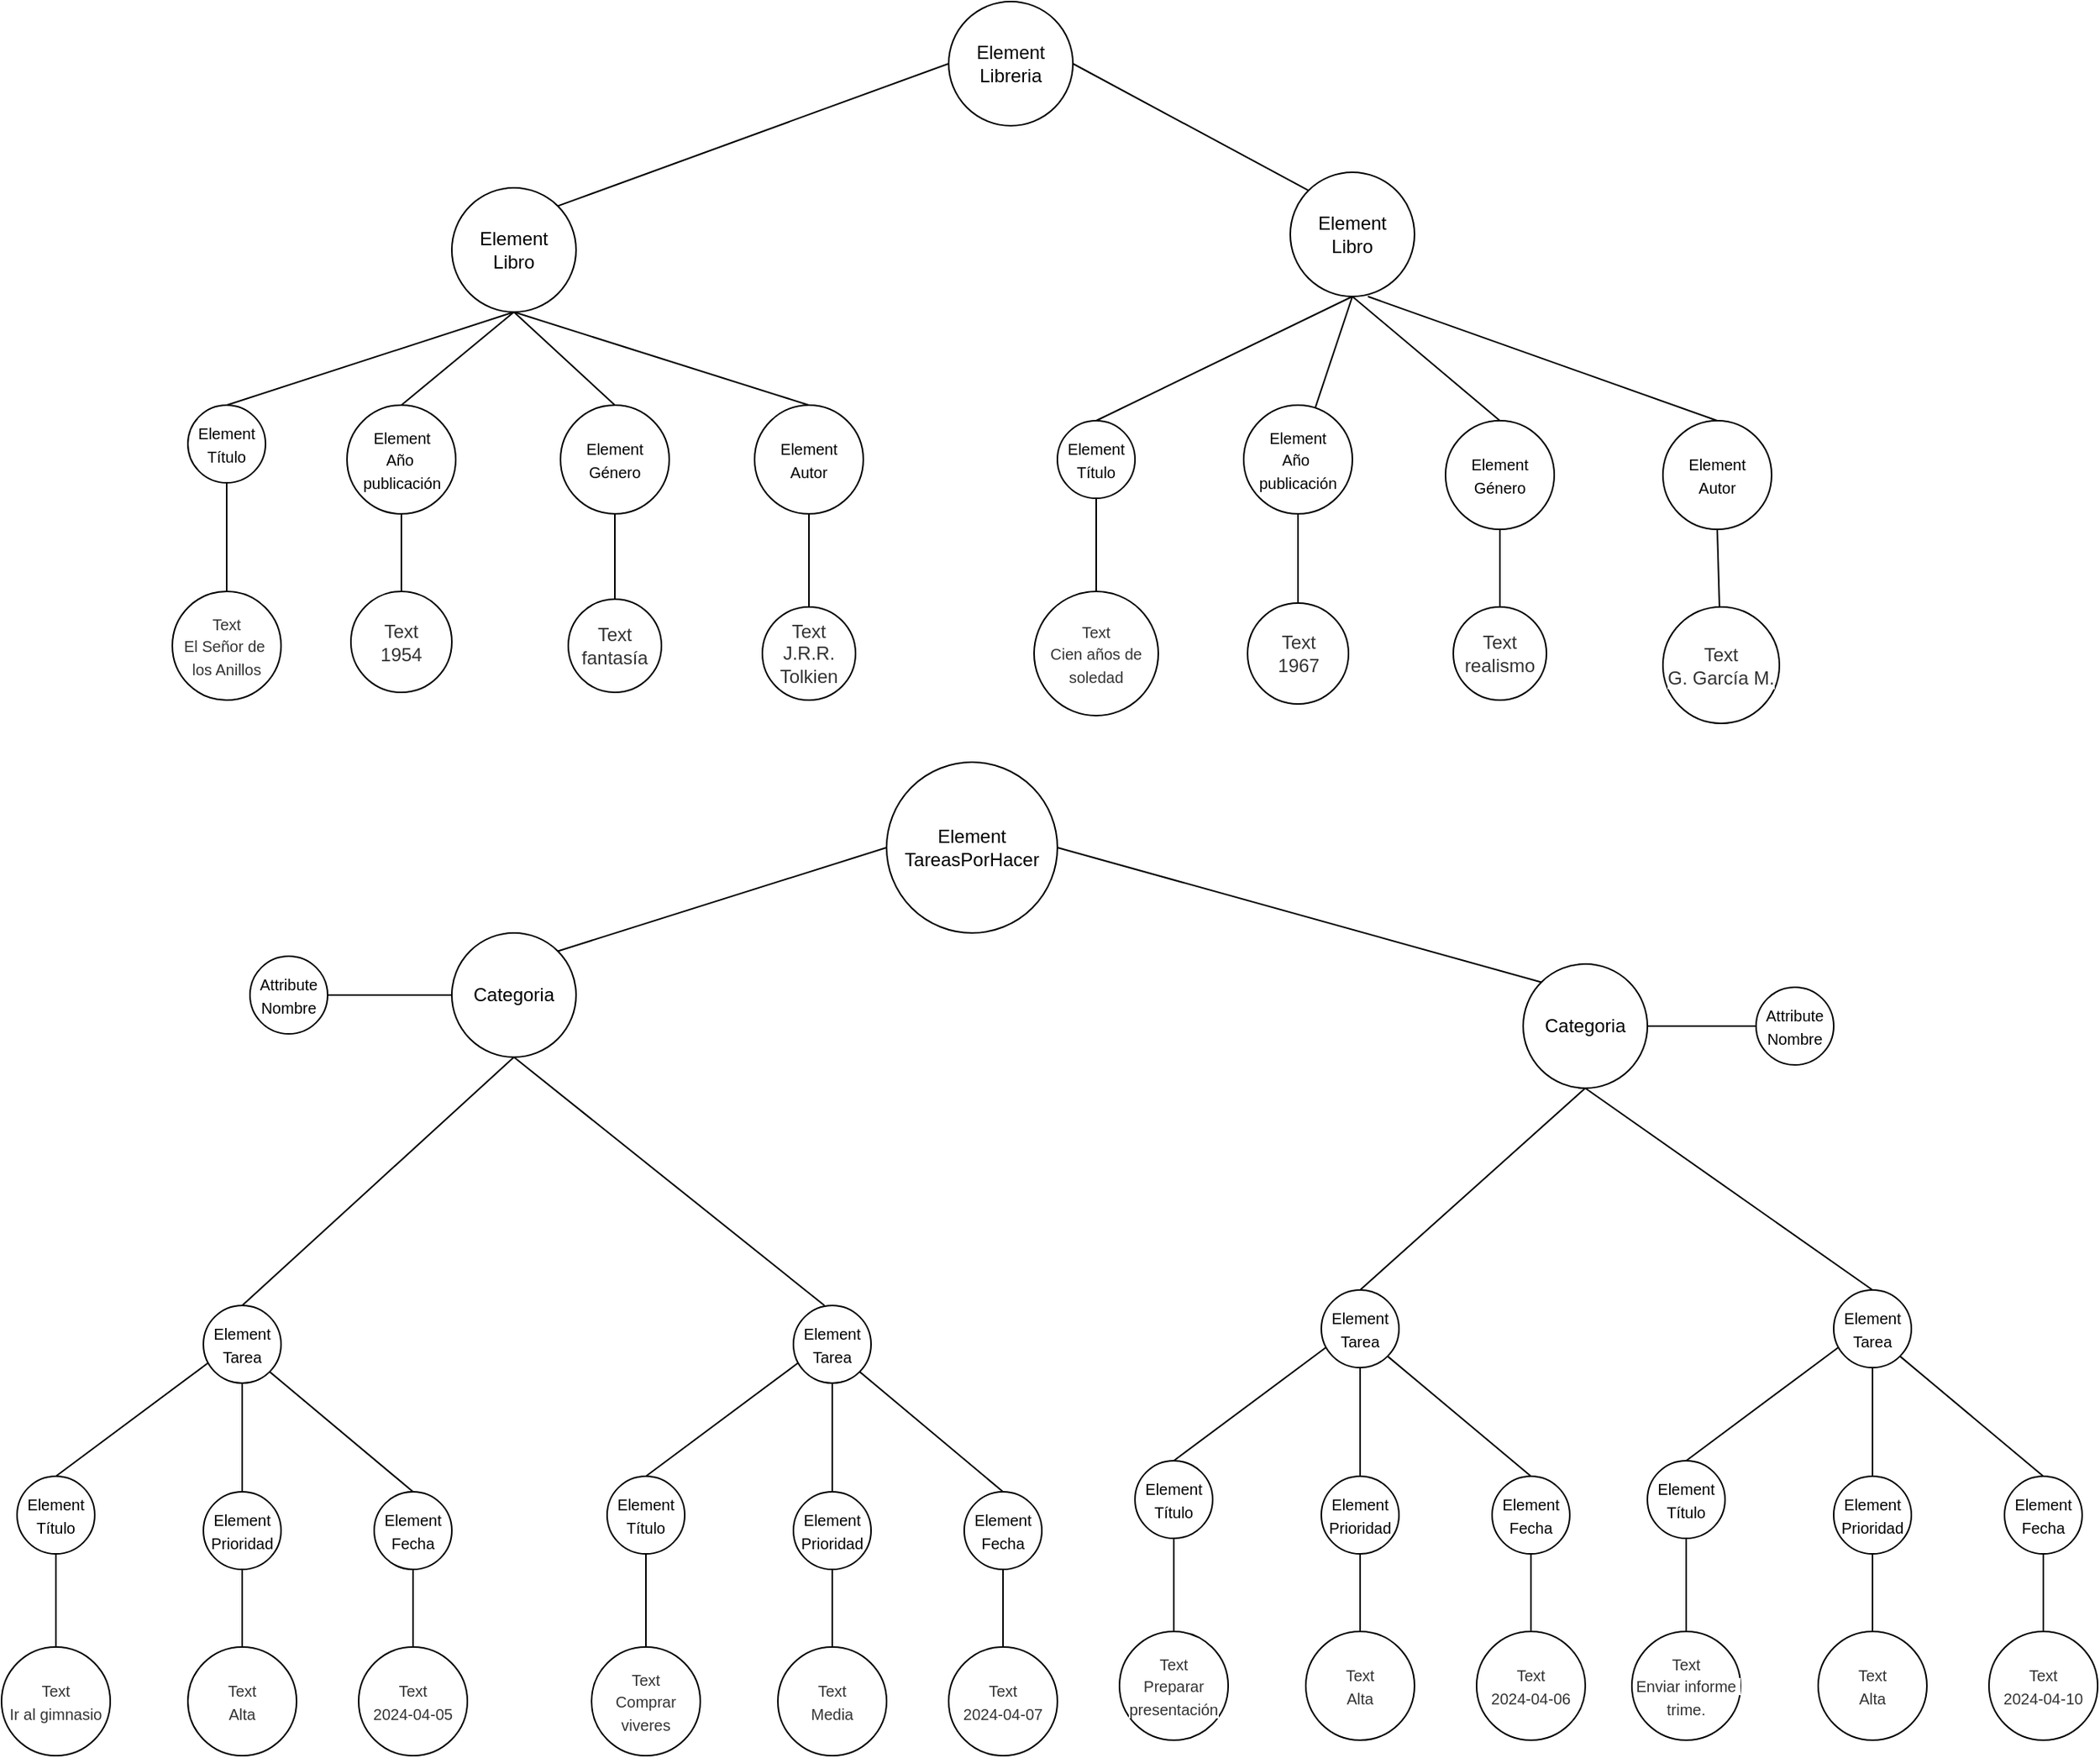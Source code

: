 <mxfile version="24.3.0" type="google">
  <diagram name="Página-1" id="5Twiwai1UK3e8zOSAzRv">
    <mxGraphModel grid="1" page="1" gridSize="10" guides="1" tooltips="1" connect="1" arrows="1" fold="1" pageScale="1" pageWidth="827" pageHeight="1169" math="0" shadow="0">
      <root>
        <mxCell id="0" />
        <mxCell id="1" parent="0" />
        <mxCell id="o6pBtjhR5YSSXf5VR4lM-1" value="&lt;div&gt;Element&lt;/div&gt;Libreria" style="ellipse;whiteSpace=wrap;html=1;aspect=fixed;" vertex="1" parent="1">
          <mxGeometry x="520" y="20" width="80" height="80" as="geometry" />
        </mxCell>
        <mxCell id="o6pBtjhR5YSSXf5VR4lM-29" style="rounded=0;orthogonalLoop=1;jettySize=auto;html=1;exitX=1;exitY=0;exitDx=0;exitDy=0;entryX=0;entryY=0.5;entryDx=0;entryDy=0;endArrow=none;endFill=0;" edge="1" parent="1" source="o6pBtjhR5YSSXf5VR4lM-2" target="o6pBtjhR5YSSXf5VR4lM-1">
          <mxGeometry relative="1" as="geometry" />
        </mxCell>
        <mxCell id="o6pBtjhR5YSSXf5VR4lM-2" value="&lt;div&gt;Element&lt;/div&gt;Libro" style="ellipse;whiteSpace=wrap;html=1;aspect=fixed;" vertex="1" parent="1">
          <mxGeometry x="200" y="140" width="80" height="80" as="geometry" />
        </mxCell>
        <mxCell id="o6pBtjhR5YSSXf5VR4lM-39" style="edgeStyle=none;rounded=0;orthogonalLoop=1;jettySize=auto;html=1;exitX=0.5;exitY=0;exitDx=0;exitDy=0;entryX=0.5;entryY=1;entryDx=0;entryDy=0;strokeColor=default;align=center;verticalAlign=middle;fontFamily=Helvetica;fontSize=11;fontColor=default;labelBackgroundColor=default;endArrow=none;endFill=0;" edge="1" parent="1" source="o6pBtjhR5YSSXf5VR4lM-4" target="o6pBtjhR5YSSXf5VR4lM-15">
          <mxGeometry relative="1" as="geometry" />
        </mxCell>
        <mxCell id="o6pBtjhR5YSSXf5VR4lM-4" value="&lt;div&gt;&lt;font style=&quot;font-size: 10px;&quot;&gt;&lt;span&gt;&lt;span style=&quot;font-family: Verdana, sans-serif; color: rgb(51, 51, 51); background-color: rgb(255, 255, 255); font-variant-numeric: normal; font-variant-east-asian: normal; font-variant-alternates: normal; font-variant-position: normal; vertical-align: baseline; white-space-collapse: preserve;&quot;&gt;Text&lt;/span&gt;&lt;/span&gt;&lt;/font&gt;&lt;/div&gt;&lt;font style=&quot;font-size: 10px;&quot;&gt;&lt;span id=&quot;docs-internal-guid-106531d8-7fff-f247-0d74-8bb287e70b33&quot;&gt;&lt;span style=&quot;font-family: Verdana, sans-serif; color: rgb(51, 51, 51); background-color: rgb(255, 255, 255); font-variant-numeric: normal; font-variant-east-asian: normal; font-variant-alternates: normal; font-variant-position: normal; vertical-align: baseline; white-space-collapse: preserve;&quot;&gt;El Señor de &lt;/span&gt;&lt;/span&gt;&lt;/font&gt;&lt;div&gt;&lt;font style=&quot;font-size: 10px;&quot;&gt;&lt;span&gt;&lt;span style=&quot;font-family: Verdana, sans-serif; color: rgb(51, 51, 51); background-color: rgb(255, 255, 255); font-variant-numeric: normal; font-variant-east-asian: normal; font-variant-alternates: normal; font-variant-position: normal; vertical-align: baseline; white-space-collapse: preserve;&quot;&gt;los Anillos&lt;/span&gt;&lt;/span&gt;&lt;/font&gt;&lt;/div&gt;" style="ellipse;whiteSpace=wrap;html=1;aspect=fixed;" vertex="1" parent="1">
          <mxGeometry x="20" y="400" width="70" height="70" as="geometry" />
        </mxCell>
        <mxCell id="o6pBtjhR5YSSXf5VR4lM-41" style="edgeStyle=none;rounded=0;orthogonalLoop=1;jettySize=auto;html=1;exitX=0.5;exitY=0;exitDx=0;exitDy=0;entryX=0.5;entryY=1;entryDx=0;entryDy=0;strokeColor=default;align=center;verticalAlign=middle;fontFamily=Helvetica;fontSize=11;fontColor=default;labelBackgroundColor=default;endArrow=none;endFill=0;" edge="1" parent="1" source="o6pBtjhR5YSSXf5VR4lM-5" target="o6pBtjhR5YSSXf5VR4lM-17">
          <mxGeometry relative="1" as="geometry" />
        </mxCell>
        <mxCell id="o6pBtjhR5YSSXf5VR4lM-5" value="&lt;div&gt;&lt;font style=&quot;font-size: 12px;&quot;&gt;&lt;span&gt;&lt;span style=&quot;font-family: Verdana, sans-serif; color: rgb(51, 51, 51); background-color: rgb(255, 255, 255); font-variant-numeric: normal; font-variant-east-asian: normal; font-variant-alternates: normal; font-variant-position: normal; vertical-align: baseline; white-space-collapse: preserve;&quot;&gt;Text&lt;/span&gt;&lt;/span&gt;&lt;/font&gt;&lt;/div&gt;&lt;font style=&quot;font-size: 12px;&quot;&gt;&lt;span id=&quot;docs-internal-guid-4497d489-7fff-da2d-8f1e-22391c9214c0&quot;&gt;&lt;span style=&quot;font-family: Verdana, sans-serif; color: rgb(51, 51, 51); background-color: rgb(255, 255, 255); font-variant-numeric: normal; font-variant-east-asian: normal; font-variant-alternates: normal; font-variant-position: normal; vertical-align: baseline; white-space-collapse: preserve;&quot;&gt;fantasía&lt;/span&gt;&lt;/span&gt;&lt;/font&gt;" style="ellipse;whiteSpace=wrap;html=1;aspect=fixed;" vertex="1" parent="1">
          <mxGeometry x="275" y="405" width="60" height="60" as="geometry" />
        </mxCell>
        <mxCell id="o6pBtjhR5YSSXf5VR4lM-40" style="edgeStyle=none;rounded=0;orthogonalLoop=1;jettySize=auto;html=1;exitX=0.5;exitY=0;exitDx=0;exitDy=0;entryX=0.5;entryY=1;entryDx=0;entryDy=0;strokeColor=default;align=center;verticalAlign=middle;fontFamily=Helvetica;fontSize=11;fontColor=default;labelBackgroundColor=default;endArrow=none;endFill=0;" edge="1" parent="1" source="o6pBtjhR5YSSXf5VR4lM-7" target="o6pBtjhR5YSSXf5VR4lM-16">
          <mxGeometry relative="1" as="geometry" />
        </mxCell>
        <mxCell id="o6pBtjhR5YSSXf5VR4lM-7" value="&lt;div&gt;&lt;span&gt;&lt;span style=&quot;font-family: Verdana, sans-serif; color: rgb(51, 51, 51); background-color: rgb(255, 255, 255); font-variant-numeric: normal; font-variant-east-asian: normal; font-variant-alternates: normal; font-variant-position: normal; vertical-align: baseline; white-space-collapse: preserve;&quot;&gt;&lt;font style=&quot;font-size: 12px;&quot;&gt;Text&lt;/font&gt;&lt;/span&gt;&lt;/span&gt;&lt;/div&gt;&lt;span id=&quot;docs-internal-guid-92114d91-7fff-11ef-9238-b62f416aaee5&quot;&gt;&lt;span style=&quot;font-family: Verdana, sans-serif; color: rgb(51, 51, 51); background-color: rgb(255, 255, 255); font-variant-numeric: normal; font-variant-east-asian: normal; font-variant-alternates: normal; font-variant-position: normal; vertical-align: baseline; white-space-collapse: preserve;&quot;&gt;&lt;font style=&quot;font-size: 12px;&quot;&gt;1954&lt;/font&gt;&lt;/span&gt;&lt;/span&gt;" style="ellipse;whiteSpace=wrap;html=1;aspect=fixed;" vertex="1" parent="1">
          <mxGeometry x="135" y="400" width="65" height="65" as="geometry" />
        </mxCell>
        <mxCell id="o6pBtjhR5YSSXf5VR4lM-42" style="edgeStyle=none;rounded=0;orthogonalLoop=1;jettySize=auto;html=1;exitX=0.5;exitY=0;exitDx=0;exitDy=0;entryX=0.5;entryY=1;entryDx=0;entryDy=0;strokeColor=default;align=center;verticalAlign=middle;fontFamily=Helvetica;fontSize=11;fontColor=default;labelBackgroundColor=default;endArrow=none;endFill=0;" edge="1" parent="1" source="o6pBtjhR5YSSXf5VR4lM-9" target="o6pBtjhR5YSSXf5VR4lM-18">
          <mxGeometry relative="1" as="geometry" />
        </mxCell>
        <mxCell id="o6pBtjhR5YSSXf5VR4lM-9" value="&lt;div&gt;&lt;font style=&quot;font-size: 12px;&quot;&gt;&lt;span&gt;&lt;span style=&quot;font-family: Verdana, sans-serif; color: rgb(51, 51, 51); background-color: rgb(255, 255, 255); font-variant-numeric: normal; font-variant-east-asian: normal; font-variant-alternates: normal; font-variant-position: normal; vertical-align: baseline; white-space-collapse: preserve;&quot;&gt;Text&lt;/span&gt;&lt;/span&gt;&lt;/font&gt;&lt;/div&gt;&lt;font style=&quot;font-size: 12px;&quot;&gt;&lt;span id=&quot;docs-internal-guid-6a4a9cdd-7fff-a947-2ade-e7f9e1844c59&quot;&gt;&lt;span style=&quot;font-family: Verdana, sans-serif; color: rgb(51, 51, 51); background-color: rgb(255, 255, 255); font-variant-numeric: normal; font-variant-east-asian: normal; font-variant-alternates: normal; font-variant-position: normal; vertical-align: baseline; white-space-collapse: preserve;&quot;&gt;J.R.R. Tolkien&lt;/span&gt;&lt;/span&gt;&lt;/font&gt;" style="ellipse;whiteSpace=wrap;html=1;aspect=fixed;" vertex="1" parent="1">
          <mxGeometry x="400" y="410" width="60" height="60" as="geometry" />
        </mxCell>
        <mxCell id="o6pBtjhR5YSSXf5VR4lM-30" style="edgeStyle=none;rounded=0;orthogonalLoop=1;jettySize=auto;html=1;exitX=0;exitY=0;exitDx=0;exitDy=0;entryX=1;entryY=0.5;entryDx=0;entryDy=0;strokeColor=default;align=center;verticalAlign=middle;fontFamily=Helvetica;fontSize=11;fontColor=default;labelBackgroundColor=default;endArrow=none;endFill=0;" edge="1" parent="1" source="o6pBtjhR5YSSXf5VR4lM-10" target="o6pBtjhR5YSSXf5VR4lM-1">
          <mxGeometry relative="1" as="geometry" />
        </mxCell>
        <mxCell id="o6pBtjhR5YSSXf5VR4lM-10" value="&lt;div&gt;Element&lt;/div&gt;Libro" style="ellipse;whiteSpace=wrap;html=1;aspect=fixed;" vertex="1" parent="1">
          <mxGeometry x="740" y="130" width="80" height="80" as="geometry" />
        </mxCell>
        <mxCell id="o6pBtjhR5YSSXf5VR4lM-31" style="edgeStyle=none;rounded=0;orthogonalLoop=1;jettySize=auto;html=1;exitX=0.5;exitY=0;exitDx=0;exitDy=0;entryX=0.5;entryY=1;entryDx=0;entryDy=0;strokeColor=default;align=center;verticalAlign=middle;fontFamily=Helvetica;fontSize=11;fontColor=default;labelBackgroundColor=default;endArrow=none;endFill=0;" edge="1" parent="1" source="o6pBtjhR5YSSXf5VR4lM-15" target="o6pBtjhR5YSSXf5VR4lM-2">
          <mxGeometry relative="1" as="geometry" />
        </mxCell>
        <mxCell id="o6pBtjhR5YSSXf5VR4lM-15" value="&lt;span style=&quot;font-size: 10px;&quot;&gt;Element&lt;/span&gt;&lt;div&gt;&lt;span style=&quot;font-size: 10px;&quot;&gt;Título&lt;/span&gt;&lt;/div&gt;" style="ellipse;whiteSpace=wrap;html=1;aspect=fixed;" vertex="1" parent="1">
          <mxGeometry x="30" y="280" width="50" height="50" as="geometry" />
        </mxCell>
        <mxCell id="o6pBtjhR5YSSXf5VR4lM-32" style="edgeStyle=none;rounded=0;orthogonalLoop=1;jettySize=auto;html=1;exitX=0.5;exitY=0;exitDx=0;exitDy=0;entryX=0.5;entryY=1;entryDx=0;entryDy=0;strokeColor=default;align=center;verticalAlign=middle;fontFamily=Helvetica;fontSize=11;fontColor=default;labelBackgroundColor=default;endArrow=none;endFill=0;" edge="1" parent="1" source="o6pBtjhR5YSSXf5VR4lM-16" target="o6pBtjhR5YSSXf5VR4lM-2">
          <mxGeometry relative="1" as="geometry" />
        </mxCell>
        <mxCell id="o6pBtjhR5YSSXf5VR4lM-16" value="&lt;div&gt;&lt;span style=&quot;font-size: 10px;&quot;&gt;Element&lt;/span&gt;&lt;/div&gt;&lt;span style=&quot;font-size: 10px;&quot;&gt;Año&amp;nbsp;&lt;/span&gt;&lt;div&gt;&lt;span style=&quot;font-size: 10px;&quot;&gt;publicación&lt;/span&gt;&lt;/div&gt;" style="ellipse;whiteSpace=wrap;html=1;aspect=fixed;" vertex="1" parent="1">
          <mxGeometry x="132.5" y="280" width="70" height="70" as="geometry" />
        </mxCell>
        <mxCell id="o6pBtjhR5YSSXf5VR4lM-33" style="edgeStyle=none;rounded=0;orthogonalLoop=1;jettySize=auto;html=1;exitX=0.5;exitY=0;exitDx=0;exitDy=0;strokeColor=default;align=center;verticalAlign=middle;fontFamily=Helvetica;fontSize=11;fontColor=default;labelBackgroundColor=default;endArrow=none;endFill=0;" edge="1" parent="1" source="o6pBtjhR5YSSXf5VR4lM-17">
          <mxGeometry relative="1" as="geometry">
            <mxPoint x="240" y="220" as="targetPoint" />
          </mxGeometry>
        </mxCell>
        <mxCell id="o6pBtjhR5YSSXf5VR4lM-17" value="&lt;div&gt;&lt;span style=&quot;font-size: 10px;&quot;&gt;Element&lt;/span&gt;&lt;/div&gt;&lt;span style=&quot;font-size: 10px;&quot;&gt;Género&lt;/span&gt;" style="ellipse;whiteSpace=wrap;html=1;aspect=fixed;" vertex="1" parent="1">
          <mxGeometry x="270" y="280" width="70" height="70" as="geometry" />
        </mxCell>
        <mxCell id="o6pBtjhR5YSSXf5VR4lM-34" style="edgeStyle=none;rounded=0;orthogonalLoop=1;jettySize=auto;html=1;exitX=0.5;exitY=0;exitDx=0;exitDy=0;entryX=0.5;entryY=1;entryDx=0;entryDy=0;strokeColor=default;align=center;verticalAlign=middle;fontFamily=Helvetica;fontSize=11;fontColor=default;labelBackgroundColor=default;endArrow=none;endFill=0;" edge="1" parent="1" source="o6pBtjhR5YSSXf5VR4lM-18" target="o6pBtjhR5YSSXf5VR4lM-2">
          <mxGeometry relative="1" as="geometry" />
        </mxCell>
        <mxCell id="o6pBtjhR5YSSXf5VR4lM-18" value="&lt;div&gt;&lt;span style=&quot;font-size: 10px;&quot;&gt;Element&lt;/span&gt;&lt;/div&gt;&lt;span style=&quot;font-size: 10px;&quot;&gt;Autor&lt;/span&gt;" style="ellipse;whiteSpace=wrap;html=1;aspect=fixed;" vertex="1" parent="1">
          <mxGeometry x="395" y="280" width="70" height="70" as="geometry" />
        </mxCell>
        <mxCell id="o6pBtjhR5YSSXf5VR4lM-35" style="edgeStyle=none;rounded=0;orthogonalLoop=1;jettySize=auto;html=1;exitX=0.5;exitY=0;exitDx=0;exitDy=0;entryX=0.5;entryY=1;entryDx=0;entryDy=0;strokeColor=default;align=center;verticalAlign=middle;fontFamily=Helvetica;fontSize=11;fontColor=default;labelBackgroundColor=default;endArrow=none;endFill=0;" edge="1" parent="1" source="o6pBtjhR5YSSXf5VR4lM-19" target="o6pBtjhR5YSSXf5VR4lM-10">
          <mxGeometry relative="1" as="geometry" />
        </mxCell>
        <mxCell id="o6pBtjhR5YSSXf5VR4lM-19" value="&lt;div&gt;&lt;span style=&quot;font-size: 10px;&quot;&gt;Element&lt;/span&gt;&lt;/div&gt;&lt;span style=&quot;font-size: 10px;&quot;&gt;Título&lt;/span&gt;" style="ellipse;whiteSpace=wrap;html=1;aspect=fixed;" vertex="1" parent="1">
          <mxGeometry x="590" y="290" width="50" height="50" as="geometry" />
        </mxCell>
        <mxCell id="o6pBtjhR5YSSXf5VR4lM-36" style="edgeStyle=none;rounded=0;orthogonalLoop=1;jettySize=auto;html=1;strokeColor=default;align=center;verticalAlign=middle;fontFamily=Helvetica;fontSize=11;fontColor=default;labelBackgroundColor=default;endArrow=none;endFill=0;" edge="1" parent="1" source="o6pBtjhR5YSSXf5VR4lM-20">
          <mxGeometry relative="1" as="geometry">
            <mxPoint x="780" y="210" as="targetPoint" />
          </mxGeometry>
        </mxCell>
        <mxCell id="o6pBtjhR5YSSXf5VR4lM-20" value="&lt;span style=&quot;font-size: 10px;&quot;&gt;Element&lt;/span&gt;&lt;div&gt;&lt;span style=&quot;font-size: 10px;&quot;&gt;Año&amp;nbsp;&lt;/span&gt;&lt;div&gt;&lt;span style=&quot;font-size: 10px;&quot;&gt;publicación&lt;/span&gt;&lt;/div&gt;&lt;/div&gt;" style="ellipse;whiteSpace=wrap;html=1;aspect=fixed;" vertex="1" parent="1">
          <mxGeometry x="710" y="280" width="70" height="70" as="geometry" />
        </mxCell>
        <mxCell id="o6pBtjhR5YSSXf5VR4lM-37" style="edgeStyle=none;rounded=0;orthogonalLoop=1;jettySize=auto;html=1;exitX=0.5;exitY=0;exitDx=0;exitDy=0;entryX=0.5;entryY=1;entryDx=0;entryDy=0;strokeColor=default;align=center;verticalAlign=middle;fontFamily=Helvetica;fontSize=11;fontColor=default;labelBackgroundColor=default;endArrow=none;endFill=0;" edge="1" parent="1" source="o6pBtjhR5YSSXf5VR4lM-21" target="o6pBtjhR5YSSXf5VR4lM-10">
          <mxGeometry relative="1" as="geometry" />
        </mxCell>
        <mxCell id="o6pBtjhR5YSSXf5VR4lM-21" value="&lt;div&gt;&lt;span style=&quot;font-size: 10px;&quot;&gt;Element&lt;/span&gt;&lt;/div&gt;&lt;span style=&quot;font-size: 10px;&quot;&gt;Género&lt;/span&gt;" style="ellipse;whiteSpace=wrap;html=1;aspect=fixed;" vertex="1" parent="1">
          <mxGeometry x="840" y="290" width="70" height="70" as="geometry" />
        </mxCell>
        <mxCell id="o6pBtjhR5YSSXf5VR4lM-38" style="edgeStyle=none;rounded=0;orthogonalLoop=1;jettySize=auto;html=1;exitX=0.5;exitY=0;exitDx=0;exitDy=0;strokeColor=default;align=center;verticalAlign=middle;fontFamily=Helvetica;fontSize=11;fontColor=default;labelBackgroundColor=default;endArrow=none;endFill=0;" edge="1" parent="1" source="o6pBtjhR5YSSXf5VR4lM-22">
          <mxGeometry relative="1" as="geometry">
            <mxPoint x="790" y="210" as="targetPoint" />
          </mxGeometry>
        </mxCell>
        <mxCell id="o6pBtjhR5YSSXf5VR4lM-22" value="&lt;div&gt;&lt;span style=&quot;font-size: 10px;&quot;&gt;Element&lt;/span&gt;&lt;/div&gt;&lt;span style=&quot;font-size: 10px;&quot;&gt;Autor&lt;/span&gt;" style="ellipse;whiteSpace=wrap;html=1;aspect=fixed;" vertex="1" parent="1">
          <mxGeometry x="980" y="290" width="70" height="70" as="geometry" />
        </mxCell>
        <mxCell id="o6pBtjhR5YSSXf5VR4lM-43" style="edgeStyle=none;rounded=0;orthogonalLoop=1;jettySize=auto;html=1;entryX=0.5;entryY=1;entryDx=0;entryDy=0;strokeColor=default;align=center;verticalAlign=middle;fontFamily=Helvetica;fontSize=11;fontColor=default;labelBackgroundColor=default;endArrow=none;endFill=0;" edge="1" parent="1" source="o6pBtjhR5YSSXf5VR4lM-24" target="o6pBtjhR5YSSXf5VR4lM-19">
          <mxGeometry relative="1" as="geometry" />
        </mxCell>
        <mxCell id="o6pBtjhR5YSSXf5VR4lM-24" value="&lt;div&gt;&lt;font style=&quot;font-size: 10px;&quot;&gt;&lt;span&gt;&lt;span style=&quot;font-family: Verdana, sans-serif; color: rgb(51, 51, 51); background-color: rgb(255, 255, 255); font-variant-numeric: normal; font-variant-east-asian: normal; font-variant-alternates: normal; font-variant-position: normal; vertical-align: baseline; white-space-collapse: preserve;&quot;&gt;Text&lt;/span&gt;&lt;/span&gt;&lt;/font&gt;&lt;/div&gt;&lt;font style=&quot;font-size: 10px;&quot;&gt;&lt;span id=&quot;docs-internal-guid-106531d8-7fff-f247-0d74-8bb287e70b33&quot;&gt;&lt;span style=&quot;font-family: Verdana, sans-serif; color: rgb(51, 51, 51); background-color: rgb(255, 255, 255); font-variant-numeric: normal; font-variant-east-asian: normal; font-variant-alternates: normal; font-variant-position: normal; vertical-align: baseline; white-space-collapse: preserve;&quot;&gt;Cien años de soledad&lt;/span&gt;&lt;/span&gt;&lt;/font&gt;" style="ellipse;whiteSpace=wrap;html=1;aspect=fixed;" vertex="1" parent="1">
          <mxGeometry x="575" y="400" width="80" height="80" as="geometry" />
        </mxCell>
        <mxCell id="o6pBtjhR5YSSXf5VR4lM-44" style="edgeStyle=none;rounded=0;orthogonalLoop=1;jettySize=auto;html=1;entryX=0.5;entryY=1;entryDx=0;entryDy=0;strokeColor=default;align=center;verticalAlign=middle;fontFamily=Helvetica;fontSize=11;fontColor=default;labelBackgroundColor=default;endArrow=none;endFill=0;" edge="1" parent="1" source="o6pBtjhR5YSSXf5VR4lM-25" target="o6pBtjhR5YSSXf5VR4lM-20">
          <mxGeometry relative="1" as="geometry" />
        </mxCell>
        <mxCell id="o6pBtjhR5YSSXf5VR4lM-25" value="&lt;div&gt;&lt;span&gt;&lt;span style=&quot;font-family: Verdana, sans-serif; color: rgb(51, 51, 51); background-color: rgb(255, 255, 255); font-variant-numeric: normal; font-variant-east-asian: normal; font-variant-alternates: normal; font-variant-position: normal; vertical-align: baseline; white-space-collapse: preserve;&quot;&gt;&lt;font style=&quot;font-size: 12px;&quot;&gt;Text&lt;/font&gt;&lt;/span&gt;&lt;/span&gt;&lt;/div&gt;&lt;span id=&quot;docs-internal-guid-92114d91-7fff-11ef-9238-b62f416aaee5&quot;&gt;&lt;span style=&quot;font-family: Verdana, sans-serif; color: rgb(51, 51, 51); background-color: rgb(255, 255, 255); font-variant-numeric: normal; font-variant-east-asian: normal; font-variant-alternates: normal; font-variant-position: normal; vertical-align: baseline; white-space-collapse: preserve;&quot;&gt;&lt;font style=&quot;font-size: 12px;&quot;&gt;1967&lt;/font&gt;&lt;/span&gt;&lt;/span&gt;" style="ellipse;whiteSpace=wrap;html=1;aspect=fixed;" vertex="1" parent="1">
          <mxGeometry x="712.5" y="407.5" width="65" height="65" as="geometry" />
        </mxCell>
        <mxCell id="o6pBtjhR5YSSXf5VR4lM-45" style="edgeStyle=none;rounded=0;orthogonalLoop=1;jettySize=auto;html=1;entryX=0.5;entryY=1;entryDx=0;entryDy=0;strokeColor=default;align=center;verticalAlign=middle;fontFamily=Helvetica;fontSize=11;fontColor=default;labelBackgroundColor=default;endArrow=none;endFill=0;" edge="1" parent="1" source="o6pBtjhR5YSSXf5VR4lM-26" target="o6pBtjhR5YSSXf5VR4lM-21">
          <mxGeometry relative="1" as="geometry" />
        </mxCell>
        <mxCell id="o6pBtjhR5YSSXf5VR4lM-26" value="&lt;div&gt;&lt;font style=&quot;font-size: 12px;&quot;&gt;&lt;span&gt;&lt;span style=&quot;font-family: Verdana, sans-serif; color: rgb(51, 51, 51); background-color: rgb(255, 255, 255); font-variant-numeric: normal; font-variant-east-asian: normal; font-variant-alternates: normal; font-variant-position: normal; vertical-align: baseline; white-space-collapse: preserve;&quot;&gt;Text&lt;/span&gt;&lt;/span&gt;&lt;/font&gt;&lt;/div&gt;&lt;font style=&quot;font-size: 12px;&quot;&gt;&lt;span id=&quot;docs-internal-guid-4497d489-7fff-da2d-8f1e-22391c9214c0&quot;&gt;&lt;span style=&quot;font-family: Verdana, sans-serif; color: rgb(51, 51, 51); background-color: rgb(255, 255, 255); font-variant-numeric: normal; font-variant-east-asian: normal; font-variant-alternates: normal; font-variant-position: normal; vertical-align: baseline; white-space-collapse: preserve;&quot;&gt;realismo&lt;/span&gt;&lt;/span&gt;&lt;/font&gt;" style="ellipse;whiteSpace=wrap;html=1;aspect=fixed;" vertex="1" parent="1">
          <mxGeometry x="845" y="410" width="60" height="60" as="geometry" />
        </mxCell>
        <mxCell id="o6pBtjhR5YSSXf5VR4lM-46" style="edgeStyle=none;rounded=0;orthogonalLoop=1;jettySize=auto;html=1;entryX=0.5;entryY=1;entryDx=0;entryDy=0;strokeColor=default;align=center;verticalAlign=middle;fontFamily=Helvetica;fontSize=11;fontColor=default;labelBackgroundColor=default;endArrow=none;endFill=0;" edge="1" parent="1" source="o6pBtjhR5YSSXf5VR4lM-28" target="o6pBtjhR5YSSXf5VR4lM-22">
          <mxGeometry relative="1" as="geometry" />
        </mxCell>
        <mxCell id="o6pBtjhR5YSSXf5VR4lM-28" value="&lt;div&gt;&lt;font style=&quot;font-size: 12px;&quot;&gt;&lt;span&gt;&lt;span style=&quot;font-family: Verdana, sans-serif; color: rgb(51, 51, 51); background-color: rgb(255, 255, 255); font-variant-numeric: normal; font-variant-east-asian: normal; font-variant-alternates: normal; font-variant-position: normal; vertical-align: baseline; white-space-collapse: preserve;&quot;&gt;Text&lt;/span&gt;&lt;/span&gt;&lt;/font&gt;&lt;/div&gt;&lt;font style=&quot;font-size: 12px;&quot;&gt;&lt;span id=&quot;docs-internal-guid-6a4a9cdd-7fff-a947-2ade-e7f9e1844c59&quot;&gt;&lt;span style=&quot;font-family: Verdana, sans-serif; color: rgb(51, 51, 51); background-color: rgb(255, 255, 255); font-variant-numeric: normal; font-variant-east-asian: normal; font-variant-alternates: normal; font-variant-position: normal; vertical-align: baseline; white-space-collapse: preserve;&quot;&gt;G. García M.&lt;/span&gt;&lt;/span&gt;&lt;/font&gt;" style="ellipse;whiteSpace=wrap;html=1;aspect=fixed;" vertex="1" parent="1">
          <mxGeometry x="980" y="410" width="75" height="75" as="geometry" />
        </mxCell>
        <mxCell id="o6pBtjhR5YSSXf5VR4lM-47" value="&lt;div&gt;Element&lt;/div&gt;TareasPorHacer" style="ellipse;whiteSpace=wrap;html=1;aspect=fixed;" vertex="1" parent="1">
          <mxGeometry x="480" y="510" width="110" height="110" as="geometry" />
        </mxCell>
        <mxCell id="o6pBtjhR5YSSXf5VR4lM-48" style="rounded=0;orthogonalLoop=1;jettySize=auto;html=1;exitX=1;exitY=0;exitDx=0;exitDy=0;entryX=0;entryY=0.5;entryDx=0;entryDy=0;endArrow=none;endFill=0;" edge="1" parent="1" source="o6pBtjhR5YSSXf5VR4lM-49" target="o6pBtjhR5YSSXf5VR4lM-47">
          <mxGeometry relative="1" as="geometry" />
        </mxCell>
        <mxCell id="o6pBtjhR5YSSXf5VR4lM-49" value="&lt;div&gt;Categoria&lt;/div&gt;" style="ellipse;whiteSpace=wrap;html=1;aspect=fixed;" vertex="1" parent="1">
          <mxGeometry x="200" y="620" width="80" height="80" as="geometry" />
        </mxCell>
        <mxCell id="o6pBtjhR5YSSXf5VR4lM-50" style="edgeStyle=none;rounded=0;orthogonalLoop=1;jettySize=auto;html=1;entryX=0.06;entryY=0.74;entryDx=0;entryDy=0;strokeColor=default;align=center;verticalAlign=middle;fontFamily=Helvetica;fontSize=11;fontColor=default;labelBackgroundColor=default;endArrow=none;endFill=0;exitX=0.5;exitY=0;exitDx=0;exitDy=0;entryPerimeter=0;" edge="1" parent="1" source="o6pBtjhR5YSSXf5VR4lM-86" target="o6pBtjhR5YSSXf5VR4lM-61">
          <mxGeometry relative="1" as="geometry">
            <mxPoint x="-20" y="960" as="sourcePoint" />
          </mxGeometry>
        </mxCell>
        <mxCell id="o6pBtjhR5YSSXf5VR4lM-58" style="edgeStyle=none;rounded=0;orthogonalLoop=1;jettySize=auto;html=1;exitX=0;exitY=0;exitDx=0;exitDy=0;entryX=1;entryY=0.5;entryDx=0;entryDy=0;strokeColor=default;align=center;verticalAlign=middle;fontFamily=Helvetica;fontSize=11;fontColor=default;labelBackgroundColor=default;endArrow=none;endFill=0;" edge="1" parent="1" source="o6pBtjhR5YSSXf5VR4lM-59" target="o6pBtjhR5YSSXf5VR4lM-47">
          <mxGeometry relative="1" as="geometry" />
        </mxCell>
        <mxCell id="o6pBtjhR5YSSXf5VR4lM-59" value="Categoria&lt;div&gt;&lt;/div&gt;" style="ellipse;whiteSpace=wrap;html=1;aspect=fixed;" vertex="1" parent="1">
          <mxGeometry x="890" y="640" width="80" height="80" as="geometry" />
        </mxCell>
        <mxCell id="o6pBtjhR5YSSXf5VR4lM-60" style="edgeStyle=none;rounded=0;orthogonalLoop=1;jettySize=auto;html=1;exitX=0.5;exitY=0;exitDx=0;exitDy=0;entryX=0.5;entryY=1;entryDx=0;entryDy=0;strokeColor=default;align=center;verticalAlign=middle;fontFamily=Helvetica;fontSize=11;fontColor=default;labelBackgroundColor=default;endArrow=none;endFill=0;" edge="1" parent="1" source="o6pBtjhR5YSSXf5VR4lM-61" target="o6pBtjhR5YSSXf5VR4lM-49">
          <mxGeometry relative="1" as="geometry" />
        </mxCell>
        <mxCell id="o6pBtjhR5YSSXf5VR4lM-61" value="&lt;span style=&quot;font-size: 10px;&quot;&gt;Element&lt;/span&gt;&lt;div&gt;&lt;span style=&quot;font-size: 10px;&quot;&gt;Tarea&lt;/span&gt;&lt;/div&gt;" style="ellipse;whiteSpace=wrap;html=1;aspect=fixed;" vertex="1" parent="1">
          <mxGeometry x="40" y="860" width="50" height="50" as="geometry" />
        </mxCell>
        <mxCell id="o6pBtjhR5YSSXf5VR4lM-66" style="edgeStyle=none;rounded=0;orthogonalLoop=1;jettySize=auto;html=1;exitX=0.5;exitY=0;exitDx=0;exitDy=0;entryX=0.5;entryY=1;entryDx=0;entryDy=0;strokeColor=default;align=center;verticalAlign=middle;fontFamily=Helvetica;fontSize=11;fontColor=default;labelBackgroundColor=default;endArrow=none;endFill=0;" edge="1" parent="1" target="o6pBtjhR5YSSXf5VR4lM-49">
          <mxGeometry relative="1" as="geometry">
            <mxPoint x="440" y="860" as="sourcePoint" />
          </mxGeometry>
        </mxCell>
        <mxCell id="o6pBtjhR5YSSXf5VR4lM-86" value="&lt;div&gt;&lt;span style=&quot;font-size: 10px;&quot;&gt;Element&lt;/span&gt;&lt;/div&gt;&lt;span style=&quot;font-size: 10px;&quot;&gt;Título&lt;/span&gt;" style="ellipse;whiteSpace=wrap;html=1;aspect=fixed;" vertex="1" parent="1">
          <mxGeometry x="-80" y="970" width="50" height="50" as="geometry" />
        </mxCell>
        <mxCell id="o6pBtjhR5YSSXf5VR4lM-89" style="edgeStyle=none;rounded=0;orthogonalLoop=1;jettySize=auto;html=1;exitX=0.5;exitY=0;exitDx=0;exitDy=0;entryX=0.5;entryY=1;entryDx=0;entryDy=0;strokeColor=default;align=center;verticalAlign=middle;fontFamily=Helvetica;fontSize=11;fontColor=default;labelBackgroundColor=default;endArrow=none;endFill=0;" edge="1" parent="1" source="o6pBtjhR5YSSXf5VR4lM-87" target="o6pBtjhR5YSSXf5VR4lM-61">
          <mxGeometry relative="1" as="geometry" />
        </mxCell>
        <mxCell id="o6pBtjhR5YSSXf5VR4lM-87" value="&lt;div&gt;&lt;span style=&quot;font-size: 10px;&quot;&gt;Element&lt;/span&gt;&lt;/div&gt;&lt;span style=&quot;font-size: 10px;&quot;&gt;Prioridad&lt;/span&gt;" style="ellipse;whiteSpace=wrap;html=1;aspect=fixed;" vertex="1" parent="1">
          <mxGeometry x="40" y="980" width="50" height="50" as="geometry" />
        </mxCell>
        <mxCell id="o6pBtjhR5YSSXf5VR4lM-90" style="edgeStyle=none;rounded=0;orthogonalLoop=1;jettySize=auto;html=1;exitX=0.5;exitY=0;exitDx=0;exitDy=0;entryX=1;entryY=1;entryDx=0;entryDy=0;strokeColor=default;align=center;verticalAlign=middle;fontFamily=Helvetica;fontSize=11;fontColor=default;labelBackgroundColor=default;endArrow=none;endFill=0;" edge="1" parent="1" source="o6pBtjhR5YSSXf5VR4lM-88" target="o6pBtjhR5YSSXf5VR4lM-61">
          <mxGeometry relative="1" as="geometry" />
        </mxCell>
        <mxCell id="o6pBtjhR5YSSXf5VR4lM-88" value="&lt;div&gt;&lt;span style=&quot;font-size: 10px;&quot;&gt;Element&lt;/span&gt;&lt;/div&gt;&lt;span style=&quot;font-size: 10px;&quot;&gt;Fecha&lt;/span&gt;" style="ellipse;whiteSpace=wrap;html=1;aspect=fixed;" vertex="1" parent="1">
          <mxGeometry x="150" y="980" width="50" height="50" as="geometry" />
        </mxCell>
        <mxCell id="o6pBtjhR5YSSXf5VR4lM-96" style="edgeStyle=none;rounded=0;orthogonalLoop=1;jettySize=auto;html=1;exitX=0.5;exitY=0;exitDx=0;exitDy=0;entryX=0.5;entryY=1;entryDx=0;entryDy=0;strokeColor=default;align=center;verticalAlign=middle;fontFamily=Helvetica;fontSize=11;fontColor=default;labelBackgroundColor=default;endArrow=none;endFill=0;" edge="1" parent="1" source="o6pBtjhR5YSSXf5VR4lM-91" target="o6pBtjhR5YSSXf5VR4lM-86">
          <mxGeometry relative="1" as="geometry" />
        </mxCell>
        <mxCell id="o6pBtjhR5YSSXf5VR4lM-91" value="&lt;div&gt;&lt;font face=&quot;Verdana, sans-serif&quot; color=&quot;#333333&quot;&gt;&lt;span style=&quot;font-size: 10px; white-space-collapse: preserve; background-color: rgb(255, 255, 255);&quot;&gt;Text&lt;/span&gt;&lt;/font&gt;&lt;/div&gt;&lt;div&gt;&lt;font face=&quot;Verdana, sans-serif&quot; color=&quot;#333333&quot;&gt;&lt;span style=&quot;font-size: 10px; white-space-collapse: preserve; background-color: rgb(255, 255, 255);&quot;&gt;Ir al gimnasio&lt;/span&gt;&lt;/font&gt;&lt;/div&gt;" style="ellipse;whiteSpace=wrap;html=1;aspect=fixed;" vertex="1" parent="1">
          <mxGeometry x="-90" y="1080" width="70" height="70" as="geometry" />
        </mxCell>
        <mxCell id="o6pBtjhR5YSSXf5VR4lM-94" style="edgeStyle=none;rounded=0;orthogonalLoop=1;jettySize=auto;html=1;exitX=0.5;exitY=0;exitDx=0;exitDy=0;entryX=0.5;entryY=1;entryDx=0;entryDy=0;strokeColor=default;align=center;verticalAlign=middle;fontFamily=Helvetica;fontSize=11;fontColor=default;labelBackgroundColor=default;endArrow=none;endFill=0;" edge="1" parent="1" source="o6pBtjhR5YSSXf5VR4lM-92" target="o6pBtjhR5YSSXf5VR4lM-87">
          <mxGeometry relative="1" as="geometry" />
        </mxCell>
        <mxCell id="o6pBtjhR5YSSXf5VR4lM-92" value="&lt;div&gt;&lt;font face=&quot;Verdana, sans-serif&quot; color=&quot;#333333&quot;&gt;&lt;span style=&quot;font-size: 10px; white-space-collapse: preserve; background-color: rgb(255, 255, 255);&quot;&gt;Text&lt;/span&gt;&lt;/font&gt;&lt;/div&gt;&lt;div&gt;&lt;font face=&quot;Verdana, sans-serif&quot; color=&quot;#333333&quot;&gt;&lt;span style=&quot;font-size: 10px; white-space-collapse: preserve; background-color: rgb(255, 255, 255);&quot;&gt;Alta&lt;/span&gt;&lt;/font&gt;&lt;/div&gt;" style="ellipse;whiteSpace=wrap;html=1;aspect=fixed;" vertex="1" parent="1">
          <mxGeometry x="30" y="1080" width="70" height="70" as="geometry" />
        </mxCell>
        <mxCell id="o6pBtjhR5YSSXf5VR4lM-95" style="edgeStyle=none;rounded=0;orthogonalLoop=1;jettySize=auto;html=1;exitX=0.5;exitY=0;exitDx=0;exitDy=0;entryX=0.5;entryY=1;entryDx=0;entryDy=0;strokeColor=default;align=center;verticalAlign=middle;fontFamily=Helvetica;fontSize=11;fontColor=default;labelBackgroundColor=default;endArrow=none;endFill=0;" edge="1" parent="1" source="o6pBtjhR5YSSXf5VR4lM-93" target="o6pBtjhR5YSSXf5VR4lM-88">
          <mxGeometry relative="1" as="geometry" />
        </mxCell>
        <mxCell id="o6pBtjhR5YSSXf5VR4lM-93" value="&lt;div&gt;&lt;font face=&quot;Verdana, sans-serif&quot; color=&quot;#333333&quot;&gt;&lt;span style=&quot;font-size: 10px; white-space-collapse: preserve; background-color: rgb(255, 255, 255);&quot;&gt;Text&lt;/span&gt;&lt;/font&gt;&lt;/div&gt;&lt;div&gt;&lt;font face=&quot;Verdana, sans-serif&quot; color=&quot;#333333&quot;&gt;&lt;span style=&quot;font-size: 10px; white-space-collapse: preserve; background-color: rgb(255, 255, 255);&quot;&gt;2024-04-05&lt;/span&gt;&lt;/font&gt;&lt;/div&gt;" style="ellipse;whiteSpace=wrap;html=1;aspect=fixed;" vertex="1" parent="1">
          <mxGeometry x="140" y="1080" width="70" height="70" as="geometry" />
        </mxCell>
        <mxCell id="o6pBtjhR5YSSXf5VR4lM-97" style="edgeStyle=none;rounded=0;orthogonalLoop=1;jettySize=auto;html=1;entryX=0.06;entryY=0.74;entryDx=0;entryDy=0;strokeColor=default;align=center;verticalAlign=middle;fontFamily=Helvetica;fontSize=11;fontColor=default;labelBackgroundColor=default;endArrow=none;endFill=0;exitX=0.5;exitY=0;exitDx=0;exitDy=0;entryPerimeter=0;" edge="1" parent="1" source="o6pBtjhR5YSSXf5VR4lM-99" target="o6pBtjhR5YSSXf5VR4lM-98">
          <mxGeometry relative="1" as="geometry">
            <mxPoint x="360" y="960" as="sourcePoint" />
          </mxGeometry>
        </mxCell>
        <mxCell id="o6pBtjhR5YSSXf5VR4lM-98" value="&lt;span style=&quot;font-size: 10px;&quot;&gt;Element&lt;/span&gt;&lt;div&gt;&lt;span style=&quot;font-size: 10px;&quot;&gt;Tarea&lt;/span&gt;&lt;/div&gt;" style="ellipse;whiteSpace=wrap;html=1;aspect=fixed;" vertex="1" parent="1">
          <mxGeometry x="420" y="860" width="50" height="50" as="geometry" />
        </mxCell>
        <mxCell id="o6pBtjhR5YSSXf5VR4lM-99" value="&lt;div&gt;&lt;span style=&quot;font-size: 10px;&quot;&gt;Element&lt;/span&gt;&lt;/div&gt;&lt;span style=&quot;font-size: 10px;&quot;&gt;Título&lt;/span&gt;" style="ellipse;whiteSpace=wrap;html=1;aspect=fixed;" vertex="1" parent="1">
          <mxGeometry x="300" y="970" width="50" height="50" as="geometry" />
        </mxCell>
        <mxCell id="o6pBtjhR5YSSXf5VR4lM-100" style="edgeStyle=none;rounded=0;orthogonalLoop=1;jettySize=auto;html=1;exitX=0.5;exitY=0;exitDx=0;exitDy=0;entryX=0.5;entryY=1;entryDx=0;entryDy=0;strokeColor=default;align=center;verticalAlign=middle;fontFamily=Helvetica;fontSize=11;fontColor=default;labelBackgroundColor=default;endArrow=none;endFill=0;" edge="1" parent="1" source="o6pBtjhR5YSSXf5VR4lM-101" target="o6pBtjhR5YSSXf5VR4lM-98">
          <mxGeometry relative="1" as="geometry" />
        </mxCell>
        <mxCell id="o6pBtjhR5YSSXf5VR4lM-101" value="&lt;div&gt;&lt;span style=&quot;font-size: 10px;&quot;&gt;Element&lt;/span&gt;&lt;/div&gt;&lt;span style=&quot;font-size: 10px;&quot;&gt;Prioridad&lt;/span&gt;" style="ellipse;whiteSpace=wrap;html=1;aspect=fixed;" vertex="1" parent="1">
          <mxGeometry x="420" y="980" width="50" height="50" as="geometry" />
        </mxCell>
        <mxCell id="o6pBtjhR5YSSXf5VR4lM-102" style="edgeStyle=none;rounded=0;orthogonalLoop=1;jettySize=auto;html=1;exitX=0.5;exitY=0;exitDx=0;exitDy=0;entryX=1;entryY=1;entryDx=0;entryDy=0;strokeColor=default;align=center;verticalAlign=middle;fontFamily=Helvetica;fontSize=11;fontColor=default;labelBackgroundColor=default;endArrow=none;endFill=0;" edge="1" parent="1" source="o6pBtjhR5YSSXf5VR4lM-103" target="o6pBtjhR5YSSXf5VR4lM-98">
          <mxGeometry relative="1" as="geometry" />
        </mxCell>
        <mxCell id="o6pBtjhR5YSSXf5VR4lM-103" value="&lt;div&gt;&lt;span style=&quot;font-size: 10px;&quot;&gt;Element&lt;/span&gt;&lt;/div&gt;&lt;span style=&quot;font-size: 10px;&quot;&gt;Fecha&lt;/span&gt;" style="ellipse;whiteSpace=wrap;html=1;aspect=fixed;" vertex="1" parent="1">
          <mxGeometry x="530" y="980" width="50" height="50" as="geometry" />
        </mxCell>
        <mxCell id="o6pBtjhR5YSSXf5VR4lM-104" style="edgeStyle=none;rounded=0;orthogonalLoop=1;jettySize=auto;html=1;exitX=0.5;exitY=0;exitDx=0;exitDy=0;entryX=0.5;entryY=1;entryDx=0;entryDy=0;strokeColor=default;align=center;verticalAlign=middle;fontFamily=Helvetica;fontSize=11;fontColor=default;labelBackgroundColor=default;endArrow=none;endFill=0;" edge="1" parent="1" source="o6pBtjhR5YSSXf5VR4lM-105" target="o6pBtjhR5YSSXf5VR4lM-99">
          <mxGeometry relative="1" as="geometry" />
        </mxCell>
        <mxCell id="o6pBtjhR5YSSXf5VR4lM-105" value="&lt;div&gt;&lt;font face=&quot;Verdana, sans-serif&quot; color=&quot;#333333&quot;&gt;&lt;span style=&quot;font-size: 10px; white-space-collapse: preserve; background-color: rgb(255, 255, 255);&quot;&gt;Text&lt;/span&gt;&lt;/font&gt;&lt;/div&gt;&lt;div&gt;&lt;font face=&quot;Verdana, sans-serif&quot; color=&quot;#333333&quot;&gt;&lt;span style=&quot;font-size: 10px; white-space-collapse: preserve; background-color: rgb(255, 255, 255);&quot;&gt;Comprar viveres&lt;/span&gt;&lt;/font&gt;&lt;/div&gt;" style="ellipse;whiteSpace=wrap;html=1;aspect=fixed;" vertex="1" parent="1">
          <mxGeometry x="290" y="1080" width="70" height="70" as="geometry" />
        </mxCell>
        <mxCell id="o6pBtjhR5YSSXf5VR4lM-106" style="edgeStyle=none;rounded=0;orthogonalLoop=1;jettySize=auto;html=1;exitX=0.5;exitY=0;exitDx=0;exitDy=0;entryX=0.5;entryY=1;entryDx=0;entryDy=0;strokeColor=default;align=center;verticalAlign=middle;fontFamily=Helvetica;fontSize=11;fontColor=default;labelBackgroundColor=default;endArrow=none;endFill=0;" edge="1" parent="1" source="o6pBtjhR5YSSXf5VR4lM-107" target="o6pBtjhR5YSSXf5VR4lM-101">
          <mxGeometry relative="1" as="geometry" />
        </mxCell>
        <mxCell id="o6pBtjhR5YSSXf5VR4lM-107" value="&lt;div&gt;&lt;font face=&quot;Verdana, sans-serif&quot; color=&quot;#333333&quot;&gt;&lt;span style=&quot;font-size: 10px; white-space-collapse: preserve; background-color: rgb(255, 255, 255);&quot;&gt;Text&lt;/span&gt;&lt;/font&gt;&lt;/div&gt;&lt;div&gt;&lt;font face=&quot;Verdana, sans-serif&quot; color=&quot;#333333&quot;&gt;&lt;span style=&quot;font-size: 10px; white-space-collapse: preserve; background-color: rgb(255, 255, 255);&quot;&gt;Media&lt;/span&gt;&lt;/font&gt;&lt;/div&gt;" style="ellipse;whiteSpace=wrap;html=1;aspect=fixed;" vertex="1" parent="1">
          <mxGeometry x="410" y="1080" width="70" height="70" as="geometry" />
        </mxCell>
        <mxCell id="o6pBtjhR5YSSXf5VR4lM-108" style="edgeStyle=none;rounded=0;orthogonalLoop=1;jettySize=auto;html=1;exitX=0.5;exitY=0;exitDx=0;exitDy=0;entryX=0.5;entryY=1;entryDx=0;entryDy=0;strokeColor=default;align=center;verticalAlign=middle;fontFamily=Helvetica;fontSize=11;fontColor=default;labelBackgroundColor=default;endArrow=none;endFill=0;" edge="1" parent="1" source="o6pBtjhR5YSSXf5VR4lM-109" target="o6pBtjhR5YSSXf5VR4lM-103">
          <mxGeometry relative="1" as="geometry" />
        </mxCell>
        <mxCell id="o6pBtjhR5YSSXf5VR4lM-109" value="&lt;div&gt;&lt;font face=&quot;Verdana, sans-serif&quot; color=&quot;#333333&quot;&gt;&lt;span style=&quot;font-size: 10px; white-space-collapse: preserve; background-color: rgb(255, 255, 255);&quot;&gt;Text&lt;/span&gt;&lt;/font&gt;&lt;/div&gt;&lt;div&gt;&lt;font face=&quot;Verdana, sans-serif&quot; color=&quot;#333333&quot;&gt;&lt;span style=&quot;font-size: 10px; white-space-collapse: preserve; background-color: rgb(255, 255, 255);&quot;&gt;2024-04-07&lt;/span&gt;&lt;/font&gt;&lt;/div&gt;" style="ellipse;whiteSpace=wrap;html=1;aspect=fixed;" vertex="1" parent="1">
          <mxGeometry x="520" y="1080" width="70" height="70" as="geometry" />
        </mxCell>
        <mxCell id="o6pBtjhR5YSSXf5VR4lM-110" style="edgeStyle=none;rounded=0;orthogonalLoop=1;jettySize=auto;html=1;entryX=0.06;entryY=0.74;entryDx=0;entryDy=0;strokeColor=default;align=center;verticalAlign=middle;fontFamily=Helvetica;fontSize=11;fontColor=default;labelBackgroundColor=default;endArrow=none;endFill=0;exitX=0.5;exitY=0;exitDx=0;exitDy=0;entryPerimeter=0;" edge="1" parent="1" source="o6pBtjhR5YSSXf5VR4lM-112" target="o6pBtjhR5YSSXf5VR4lM-111">
          <mxGeometry relative="1" as="geometry">
            <mxPoint x="700" y="950" as="sourcePoint" />
          </mxGeometry>
        </mxCell>
        <mxCell id="o6pBtjhR5YSSXf5VR4lM-136" style="edgeStyle=none;rounded=0;orthogonalLoop=1;jettySize=auto;html=1;exitX=0.5;exitY=0;exitDx=0;exitDy=0;entryX=0.5;entryY=1;entryDx=0;entryDy=0;strokeColor=default;align=center;verticalAlign=middle;fontFamily=Helvetica;fontSize=11;fontColor=default;labelBackgroundColor=default;endArrow=none;endFill=0;" edge="1" parent="1" source="o6pBtjhR5YSSXf5VR4lM-111" target="o6pBtjhR5YSSXf5VR4lM-59">
          <mxGeometry relative="1" as="geometry" />
        </mxCell>
        <mxCell id="o6pBtjhR5YSSXf5VR4lM-111" value="&lt;span style=&quot;font-size: 10px;&quot;&gt;Element&lt;/span&gt;&lt;div&gt;&lt;span style=&quot;font-size: 10px;&quot;&gt;Tarea&lt;/span&gt;&lt;/div&gt;" style="ellipse;whiteSpace=wrap;html=1;aspect=fixed;" vertex="1" parent="1">
          <mxGeometry x="760" y="850" width="50" height="50" as="geometry" />
        </mxCell>
        <mxCell id="o6pBtjhR5YSSXf5VR4lM-112" value="&lt;div&gt;&lt;span style=&quot;font-size: 10px;&quot;&gt;Element&lt;/span&gt;&lt;/div&gt;&lt;span style=&quot;font-size: 10px;&quot;&gt;Título&lt;/span&gt;" style="ellipse;whiteSpace=wrap;html=1;aspect=fixed;" vertex="1" parent="1">
          <mxGeometry x="640" y="960" width="50" height="50" as="geometry" />
        </mxCell>
        <mxCell id="o6pBtjhR5YSSXf5VR4lM-113" style="edgeStyle=none;rounded=0;orthogonalLoop=1;jettySize=auto;html=1;exitX=0.5;exitY=0;exitDx=0;exitDy=0;entryX=0.5;entryY=1;entryDx=0;entryDy=0;strokeColor=default;align=center;verticalAlign=middle;fontFamily=Helvetica;fontSize=11;fontColor=default;labelBackgroundColor=default;endArrow=none;endFill=0;" edge="1" parent="1" source="o6pBtjhR5YSSXf5VR4lM-114" target="o6pBtjhR5YSSXf5VR4lM-111">
          <mxGeometry relative="1" as="geometry" />
        </mxCell>
        <mxCell id="o6pBtjhR5YSSXf5VR4lM-114" value="&lt;div&gt;&lt;span style=&quot;font-size: 10px;&quot;&gt;Element&lt;/span&gt;&lt;/div&gt;&lt;span style=&quot;font-size: 10px;&quot;&gt;Prioridad&lt;/span&gt;" style="ellipse;whiteSpace=wrap;html=1;aspect=fixed;" vertex="1" parent="1">
          <mxGeometry x="760" y="970" width="50" height="50" as="geometry" />
        </mxCell>
        <mxCell id="o6pBtjhR5YSSXf5VR4lM-115" style="edgeStyle=none;rounded=0;orthogonalLoop=1;jettySize=auto;html=1;exitX=0.5;exitY=0;exitDx=0;exitDy=0;entryX=1;entryY=1;entryDx=0;entryDy=0;strokeColor=default;align=center;verticalAlign=middle;fontFamily=Helvetica;fontSize=11;fontColor=default;labelBackgroundColor=default;endArrow=none;endFill=0;" edge="1" parent="1" source="o6pBtjhR5YSSXf5VR4lM-116" target="o6pBtjhR5YSSXf5VR4lM-111">
          <mxGeometry relative="1" as="geometry" />
        </mxCell>
        <mxCell id="o6pBtjhR5YSSXf5VR4lM-116" value="&lt;div&gt;&lt;span style=&quot;font-size: 10px;&quot;&gt;Element&lt;/span&gt;&lt;/div&gt;&lt;span style=&quot;font-size: 10px;&quot;&gt;Fecha&lt;/span&gt;" style="ellipse;whiteSpace=wrap;html=1;aspect=fixed;" vertex="1" parent="1">
          <mxGeometry x="870" y="970" width="50" height="50" as="geometry" />
        </mxCell>
        <mxCell id="o6pBtjhR5YSSXf5VR4lM-117" style="edgeStyle=none;rounded=0;orthogonalLoop=1;jettySize=auto;html=1;exitX=0.5;exitY=0;exitDx=0;exitDy=0;entryX=0.5;entryY=1;entryDx=0;entryDy=0;strokeColor=default;align=center;verticalAlign=middle;fontFamily=Helvetica;fontSize=11;fontColor=default;labelBackgroundColor=default;endArrow=none;endFill=0;" edge="1" parent="1" source="o6pBtjhR5YSSXf5VR4lM-118" target="o6pBtjhR5YSSXf5VR4lM-112">
          <mxGeometry relative="1" as="geometry" />
        </mxCell>
        <mxCell id="o6pBtjhR5YSSXf5VR4lM-118" value="&lt;div&gt;&lt;font face=&quot;Verdana, sans-serif&quot; color=&quot;#333333&quot;&gt;&lt;span style=&quot;font-size: 10px; white-space-collapse: preserve; background-color: rgb(255, 255, 255);&quot;&gt;Text&lt;/span&gt;&lt;/font&gt;&lt;/div&gt;&lt;div&gt;&lt;font face=&quot;Verdana, sans-serif&quot; color=&quot;#333333&quot;&gt;&lt;span style=&quot;font-size: 10px; white-space-collapse: preserve; background-color: rgb(255, 255, 255);&quot;&gt;Preparar presentación&lt;/span&gt;&lt;/font&gt;&lt;/div&gt;" style="ellipse;whiteSpace=wrap;html=1;aspect=fixed;" vertex="1" parent="1">
          <mxGeometry x="630" y="1070" width="70" height="70" as="geometry" />
        </mxCell>
        <mxCell id="o6pBtjhR5YSSXf5VR4lM-119" style="edgeStyle=none;rounded=0;orthogonalLoop=1;jettySize=auto;html=1;exitX=0.5;exitY=0;exitDx=0;exitDy=0;entryX=0.5;entryY=1;entryDx=0;entryDy=0;strokeColor=default;align=center;verticalAlign=middle;fontFamily=Helvetica;fontSize=11;fontColor=default;labelBackgroundColor=default;endArrow=none;endFill=0;" edge="1" parent="1" source="o6pBtjhR5YSSXf5VR4lM-120" target="o6pBtjhR5YSSXf5VR4lM-114">
          <mxGeometry relative="1" as="geometry" />
        </mxCell>
        <mxCell id="o6pBtjhR5YSSXf5VR4lM-120" value="&lt;div&gt;&lt;font face=&quot;Verdana, sans-serif&quot; color=&quot;#333333&quot;&gt;&lt;span style=&quot;font-size: 10px; white-space-collapse: preserve; background-color: rgb(255, 255, 255);&quot;&gt;Text&lt;/span&gt;&lt;/font&gt;&lt;/div&gt;&lt;div&gt;&lt;font face=&quot;Verdana, sans-serif&quot; color=&quot;#333333&quot;&gt;&lt;span style=&quot;font-size: 10px; white-space-collapse: preserve; background-color: rgb(255, 255, 255);&quot;&gt;Alta&lt;/span&gt;&lt;/font&gt;&lt;/div&gt;" style="ellipse;whiteSpace=wrap;html=1;aspect=fixed;" vertex="1" parent="1">
          <mxGeometry x="750" y="1070" width="70" height="70" as="geometry" />
        </mxCell>
        <mxCell id="o6pBtjhR5YSSXf5VR4lM-121" style="edgeStyle=none;rounded=0;orthogonalLoop=1;jettySize=auto;html=1;exitX=0.5;exitY=0;exitDx=0;exitDy=0;entryX=0.5;entryY=1;entryDx=0;entryDy=0;strokeColor=default;align=center;verticalAlign=middle;fontFamily=Helvetica;fontSize=11;fontColor=default;labelBackgroundColor=default;endArrow=none;endFill=0;" edge="1" parent="1" source="o6pBtjhR5YSSXf5VR4lM-122" target="o6pBtjhR5YSSXf5VR4lM-116">
          <mxGeometry relative="1" as="geometry" />
        </mxCell>
        <mxCell id="o6pBtjhR5YSSXf5VR4lM-122" value="&lt;div&gt;&lt;font face=&quot;Verdana, sans-serif&quot; color=&quot;#333333&quot;&gt;&lt;span style=&quot;font-size: 10px; white-space-collapse: preserve; background-color: rgb(255, 255, 255);&quot;&gt;Text&lt;/span&gt;&lt;/font&gt;&lt;/div&gt;&lt;div&gt;&lt;font face=&quot;Verdana, sans-serif&quot; color=&quot;#333333&quot;&gt;&lt;span style=&quot;font-size: 10px; white-space-collapse: preserve; background-color: rgb(255, 255, 255);&quot;&gt;2024-04-06&lt;/span&gt;&lt;/font&gt;&lt;/div&gt;" style="ellipse;whiteSpace=wrap;html=1;aspect=fixed;" vertex="1" parent="1">
          <mxGeometry x="860" y="1070" width="70" height="70" as="geometry" />
        </mxCell>
        <mxCell id="o6pBtjhR5YSSXf5VR4lM-123" style="edgeStyle=none;rounded=0;orthogonalLoop=1;jettySize=auto;html=1;entryX=0.06;entryY=0.74;entryDx=0;entryDy=0;strokeColor=default;align=center;verticalAlign=middle;fontFamily=Helvetica;fontSize=11;fontColor=default;labelBackgroundColor=default;endArrow=none;endFill=0;exitX=0.5;exitY=0;exitDx=0;exitDy=0;entryPerimeter=0;" edge="1" parent="1" source="o6pBtjhR5YSSXf5VR4lM-125" target="o6pBtjhR5YSSXf5VR4lM-124">
          <mxGeometry relative="1" as="geometry">
            <mxPoint x="1030" y="950" as="sourcePoint" />
          </mxGeometry>
        </mxCell>
        <mxCell id="o6pBtjhR5YSSXf5VR4lM-137" style="edgeStyle=none;rounded=0;orthogonalLoop=1;jettySize=auto;html=1;exitX=0.5;exitY=0;exitDx=0;exitDy=0;strokeColor=default;align=center;verticalAlign=middle;fontFamily=Helvetica;fontSize=11;fontColor=default;labelBackgroundColor=default;endArrow=none;endFill=0;" edge="1" parent="1" source="o6pBtjhR5YSSXf5VR4lM-124">
          <mxGeometry relative="1" as="geometry">
            <mxPoint x="930" y="720" as="targetPoint" />
          </mxGeometry>
        </mxCell>
        <mxCell id="o6pBtjhR5YSSXf5VR4lM-124" value="&lt;span style=&quot;font-size: 10px;&quot;&gt;Element&lt;/span&gt;&lt;div&gt;&lt;span style=&quot;font-size: 10px;&quot;&gt;Tarea&lt;/span&gt;&lt;/div&gt;" style="ellipse;whiteSpace=wrap;html=1;aspect=fixed;" vertex="1" parent="1">
          <mxGeometry x="1090" y="850" width="50" height="50" as="geometry" />
        </mxCell>
        <mxCell id="o6pBtjhR5YSSXf5VR4lM-125" value="&lt;div&gt;&lt;span style=&quot;font-size: 10px;&quot;&gt;Element&lt;/span&gt;&lt;/div&gt;&lt;span style=&quot;font-size: 10px;&quot;&gt;Título&lt;/span&gt;" style="ellipse;whiteSpace=wrap;html=1;aspect=fixed;" vertex="1" parent="1">
          <mxGeometry x="970" y="960" width="50" height="50" as="geometry" />
        </mxCell>
        <mxCell id="o6pBtjhR5YSSXf5VR4lM-126" style="edgeStyle=none;rounded=0;orthogonalLoop=1;jettySize=auto;html=1;exitX=0.5;exitY=0;exitDx=0;exitDy=0;entryX=0.5;entryY=1;entryDx=0;entryDy=0;strokeColor=default;align=center;verticalAlign=middle;fontFamily=Helvetica;fontSize=11;fontColor=default;labelBackgroundColor=default;endArrow=none;endFill=0;" edge="1" parent="1" source="o6pBtjhR5YSSXf5VR4lM-127" target="o6pBtjhR5YSSXf5VR4lM-124">
          <mxGeometry relative="1" as="geometry" />
        </mxCell>
        <mxCell id="o6pBtjhR5YSSXf5VR4lM-127" value="&lt;div&gt;&lt;span style=&quot;font-size: 10px;&quot;&gt;Element&lt;/span&gt;&lt;/div&gt;&lt;span style=&quot;font-size: 10px;&quot;&gt;Prioridad&lt;/span&gt;" style="ellipse;whiteSpace=wrap;html=1;aspect=fixed;" vertex="1" parent="1">
          <mxGeometry x="1090" y="970" width="50" height="50" as="geometry" />
        </mxCell>
        <mxCell id="o6pBtjhR5YSSXf5VR4lM-128" style="edgeStyle=none;rounded=0;orthogonalLoop=1;jettySize=auto;html=1;exitX=0.5;exitY=0;exitDx=0;exitDy=0;entryX=1;entryY=1;entryDx=0;entryDy=0;strokeColor=default;align=center;verticalAlign=middle;fontFamily=Helvetica;fontSize=11;fontColor=default;labelBackgroundColor=default;endArrow=none;endFill=0;" edge="1" parent="1" source="o6pBtjhR5YSSXf5VR4lM-129" target="o6pBtjhR5YSSXf5VR4lM-124">
          <mxGeometry relative="1" as="geometry" />
        </mxCell>
        <mxCell id="o6pBtjhR5YSSXf5VR4lM-129" value="&lt;div&gt;&lt;span style=&quot;font-size: 10px;&quot;&gt;Element&lt;/span&gt;&lt;/div&gt;&lt;span style=&quot;font-size: 10px;&quot;&gt;Fecha&lt;/span&gt;" style="ellipse;whiteSpace=wrap;html=1;aspect=fixed;" vertex="1" parent="1">
          <mxGeometry x="1200" y="970" width="50" height="50" as="geometry" />
        </mxCell>
        <mxCell id="o6pBtjhR5YSSXf5VR4lM-130" style="edgeStyle=none;rounded=0;orthogonalLoop=1;jettySize=auto;html=1;exitX=0.5;exitY=0;exitDx=0;exitDy=0;entryX=0.5;entryY=1;entryDx=0;entryDy=0;strokeColor=default;align=center;verticalAlign=middle;fontFamily=Helvetica;fontSize=11;fontColor=default;labelBackgroundColor=default;endArrow=none;endFill=0;" edge="1" parent="1" source="o6pBtjhR5YSSXf5VR4lM-131" target="o6pBtjhR5YSSXf5VR4lM-125">
          <mxGeometry relative="1" as="geometry" />
        </mxCell>
        <mxCell id="o6pBtjhR5YSSXf5VR4lM-131" value="&lt;div&gt;&lt;font face=&quot;Verdana, sans-serif&quot; color=&quot;#333333&quot;&gt;&lt;span style=&quot;font-size: 10px; white-space-collapse: preserve; background-color: rgb(255, 255, 255);&quot;&gt;Text&lt;/span&gt;&lt;/font&gt;&lt;/div&gt;&lt;div&gt;&lt;font face=&quot;Verdana, sans-serif&quot; color=&quot;#333333&quot;&gt;&lt;span style=&quot;font-size: 10px; white-space-collapse: preserve; background-color: rgb(255, 255, 255);&quot;&gt;Enviar informe trime.&lt;/span&gt;&lt;/font&gt;&lt;/div&gt;" style="ellipse;whiteSpace=wrap;html=1;aspect=fixed;" vertex="1" parent="1">
          <mxGeometry x="960" y="1070" width="70" height="70" as="geometry" />
        </mxCell>
        <mxCell id="o6pBtjhR5YSSXf5VR4lM-132" style="edgeStyle=none;rounded=0;orthogonalLoop=1;jettySize=auto;html=1;exitX=0.5;exitY=0;exitDx=0;exitDy=0;entryX=0.5;entryY=1;entryDx=0;entryDy=0;strokeColor=default;align=center;verticalAlign=middle;fontFamily=Helvetica;fontSize=11;fontColor=default;labelBackgroundColor=default;endArrow=none;endFill=0;" edge="1" parent="1" source="o6pBtjhR5YSSXf5VR4lM-133" target="o6pBtjhR5YSSXf5VR4lM-127">
          <mxGeometry relative="1" as="geometry" />
        </mxCell>
        <mxCell id="o6pBtjhR5YSSXf5VR4lM-133" value="&lt;div&gt;&lt;font face=&quot;Verdana, sans-serif&quot; color=&quot;#333333&quot;&gt;&lt;span style=&quot;font-size: 10px; white-space-collapse: preserve; background-color: rgb(255, 255, 255);&quot;&gt;Text&lt;/span&gt;&lt;/font&gt;&lt;/div&gt;&lt;div&gt;&lt;font face=&quot;Verdana, sans-serif&quot; color=&quot;#333333&quot;&gt;&lt;span style=&quot;font-size: 10px; white-space-collapse: preserve; background-color: rgb(255, 255, 255);&quot;&gt;Alta&lt;/span&gt;&lt;/font&gt;&lt;/div&gt;" style="ellipse;whiteSpace=wrap;html=1;aspect=fixed;" vertex="1" parent="1">
          <mxGeometry x="1080" y="1070" width="70" height="70" as="geometry" />
        </mxCell>
        <mxCell id="o6pBtjhR5YSSXf5VR4lM-134" style="edgeStyle=none;rounded=0;orthogonalLoop=1;jettySize=auto;html=1;exitX=0.5;exitY=0;exitDx=0;exitDy=0;entryX=0.5;entryY=1;entryDx=0;entryDy=0;strokeColor=default;align=center;verticalAlign=middle;fontFamily=Helvetica;fontSize=11;fontColor=default;labelBackgroundColor=default;endArrow=none;endFill=0;" edge="1" parent="1" source="o6pBtjhR5YSSXf5VR4lM-135" target="o6pBtjhR5YSSXf5VR4lM-129">
          <mxGeometry relative="1" as="geometry" />
        </mxCell>
        <mxCell id="o6pBtjhR5YSSXf5VR4lM-135" value="&lt;div&gt;&lt;font face=&quot;Verdana, sans-serif&quot; color=&quot;#333333&quot;&gt;&lt;span style=&quot;font-size: 10px; white-space-collapse: preserve; background-color: rgb(255, 255, 255);&quot;&gt;Text&lt;/span&gt;&lt;/font&gt;&lt;/div&gt;&lt;div&gt;&lt;font face=&quot;Verdana, sans-serif&quot; color=&quot;#333333&quot;&gt;&lt;span style=&quot;font-size: 10px; white-space-collapse: preserve; background-color: rgb(255, 255, 255);&quot;&gt;2024-04-10&lt;/span&gt;&lt;/font&gt;&lt;/div&gt;" style="ellipse;whiteSpace=wrap;html=1;aspect=fixed;" vertex="1" parent="1">
          <mxGeometry x="1190" y="1070" width="70" height="70" as="geometry" />
        </mxCell>
        <mxCell id="oXexHhy3tE9h5KqqYqcT-4" style="edgeStyle=orthogonalEdgeStyle;rounded=0;orthogonalLoop=1;jettySize=auto;html=1;endArrow=none;endFill=0;" edge="1" parent="1" source="oXexHhy3tE9h5KqqYqcT-1" target="o6pBtjhR5YSSXf5VR4lM-59">
          <mxGeometry relative="1" as="geometry" />
        </mxCell>
        <mxCell id="oXexHhy3tE9h5KqqYqcT-1" value="&lt;span style=&quot;font-size: 10px;&quot;&gt;Attribute&lt;/span&gt;&lt;div&gt;&lt;span style=&quot;font-size: 10px;&quot;&gt;Nombre&lt;/span&gt;&lt;/div&gt;" style="ellipse;whiteSpace=wrap;html=1;aspect=fixed;" vertex="1" parent="1">
          <mxGeometry x="1040" y="655" width="50" height="50" as="geometry" />
        </mxCell>
        <mxCell id="oXexHhy3tE9h5KqqYqcT-3" style="edgeStyle=orthogonalEdgeStyle;rounded=0;orthogonalLoop=1;jettySize=auto;html=1;endArrow=none;endFill=0;" edge="1" parent="1" source="oXexHhy3tE9h5KqqYqcT-2" target="o6pBtjhR5YSSXf5VR4lM-49">
          <mxGeometry relative="1" as="geometry" />
        </mxCell>
        <mxCell id="oXexHhy3tE9h5KqqYqcT-2" value="&lt;span style=&quot;font-size: 10px;&quot;&gt;Attribute&lt;/span&gt;&lt;div&gt;&lt;span style=&quot;font-size: 10px;&quot;&gt;Nombre&lt;/span&gt;&lt;/div&gt;" style="ellipse;whiteSpace=wrap;html=1;aspect=fixed;" vertex="1" parent="1">
          <mxGeometry x="70" y="635" width="50" height="50" as="geometry" />
        </mxCell>
      </root>
    </mxGraphModel>
  </diagram>
</mxfile>
